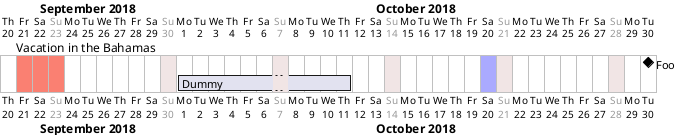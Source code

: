 @startgantt
Project starts the 20th of september 2018
sunday are close
2018/09/21 to 2018/09/23 are colored in salmon
2018/09/21 to 2018/09/30 are named [Vacation in the Bahamas]
today is 30 days after start and is colored in #AAF
[Foo] happens 40 days after start
[Dummy] lasts 10 days and starts 10 days after start
@endgantt